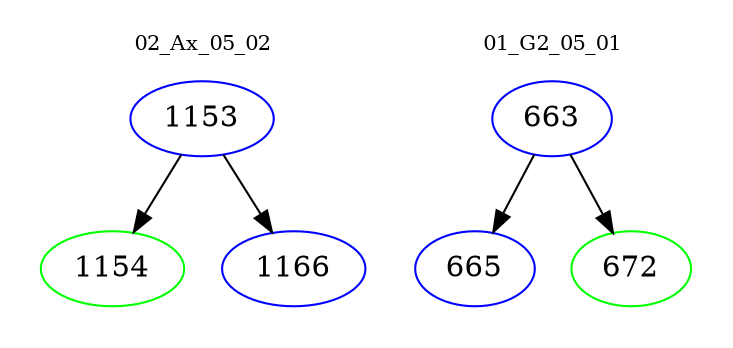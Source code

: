 digraph{
subgraph cluster_0 {
color = white
label = "02_Ax_05_02";
fontsize=10;
T0_1153 [label="1153", color="blue"]
T0_1153 -> T0_1154 [color="black"]
T0_1154 [label="1154", color="green"]
T0_1153 -> T0_1166 [color="black"]
T0_1166 [label="1166", color="blue"]
}
subgraph cluster_1 {
color = white
label = "01_G2_05_01";
fontsize=10;
T1_663 [label="663", color="blue"]
T1_663 -> T1_665 [color="black"]
T1_665 [label="665", color="blue"]
T1_663 -> T1_672 [color="black"]
T1_672 [label="672", color="green"]
}
}
